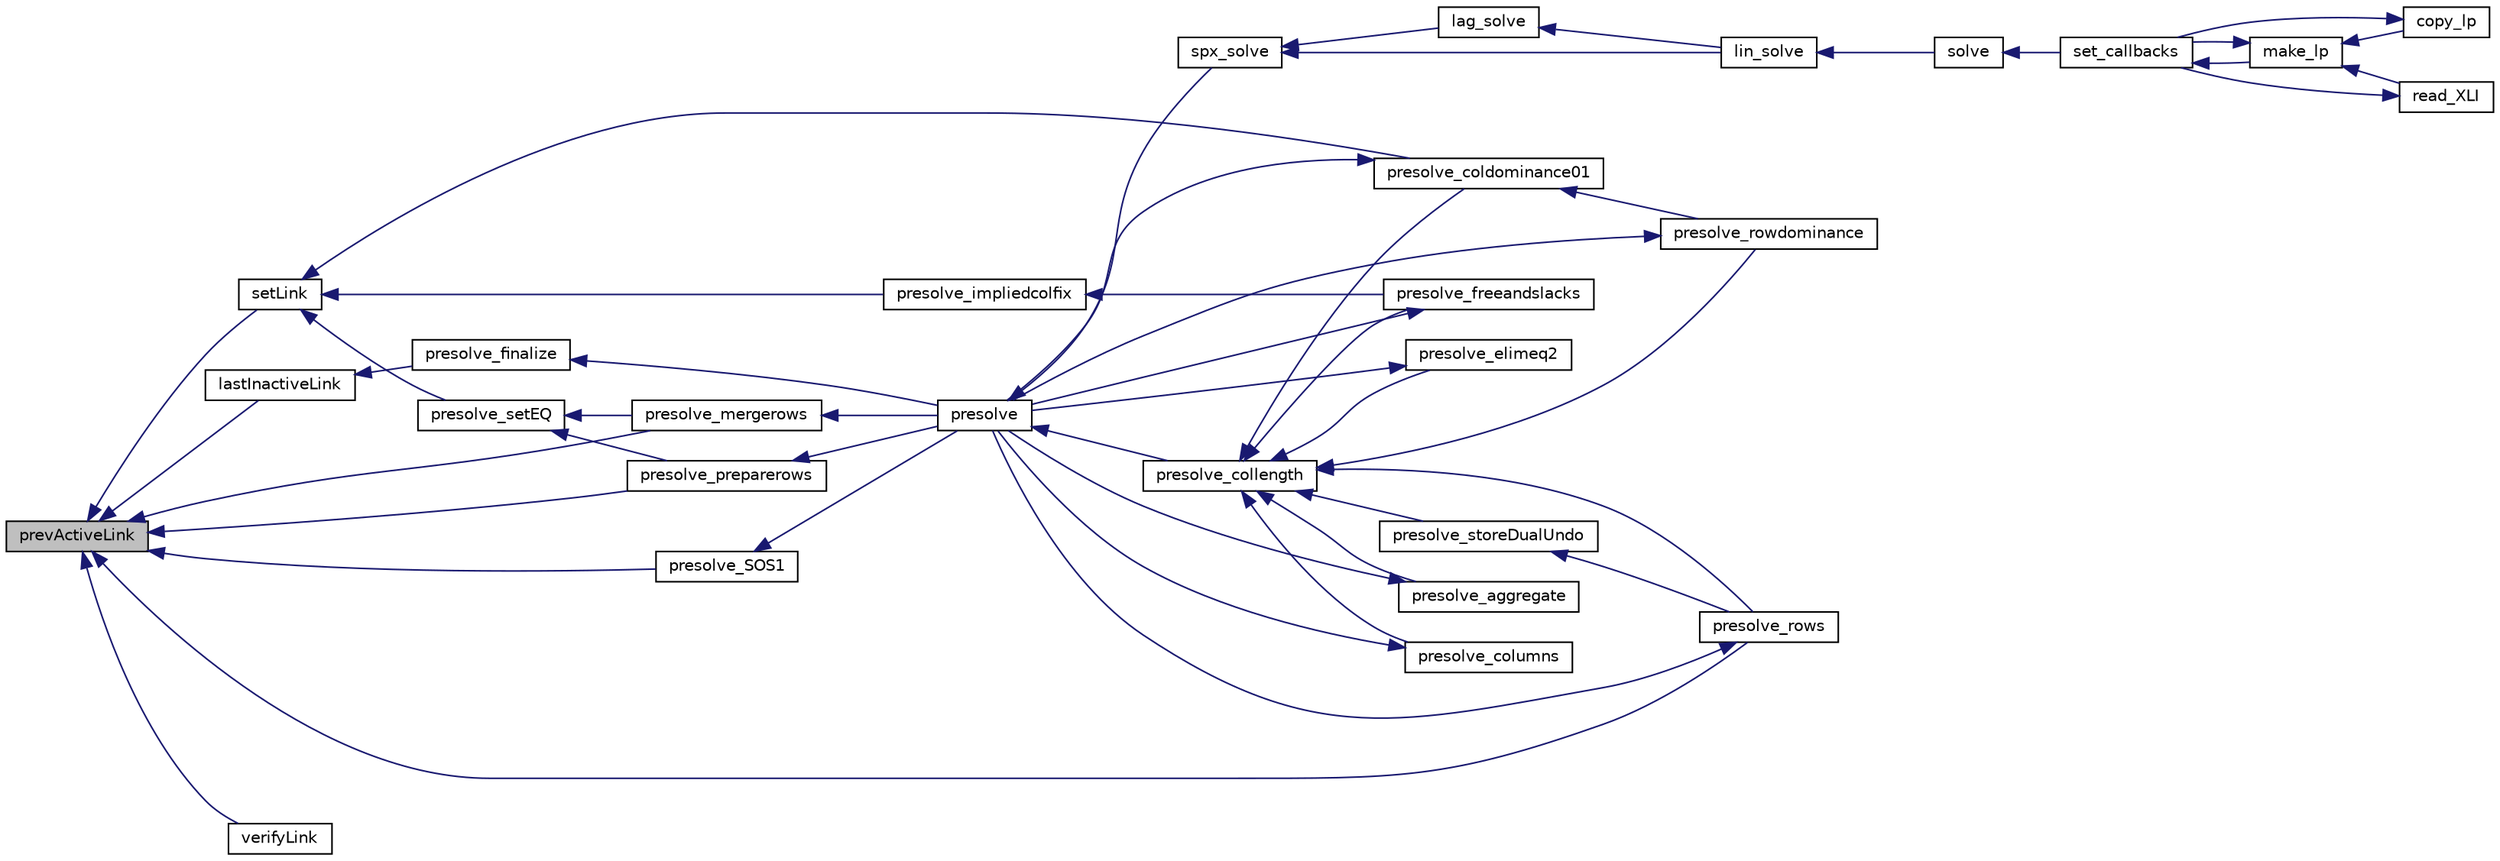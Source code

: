 digraph "prevActiveLink"
{
  edge [fontname="Helvetica",fontsize="10",labelfontname="Helvetica",labelfontsize="10"];
  node [fontname="Helvetica",fontsize="10",shape=record];
  rankdir="LR";
  Node1595 [label="prevActiveLink",height=0.2,width=0.4,color="black", fillcolor="grey75", style="filled", fontcolor="black"];
  Node1595 -> Node1596 [dir="back",color="midnightblue",fontsize="10",style="solid",fontname="Helvetica"];
  Node1596 [label="presolve_mergerows",height=0.2,width=0.4,color="black", fillcolor="white", style="filled",URL="$d3/da5/lp__presolve_8c.html#a77db38abe14bf53f38e48251cf339ad5"];
  Node1596 -> Node1597 [dir="back",color="midnightblue",fontsize="10",style="solid",fontname="Helvetica"];
  Node1597 [label="presolve",height=0.2,width=0.4,color="black", fillcolor="white", style="filled",URL="$da/dae/lp__presolve_8h.html#a63c9f891fb867de51e44d08313fdd585"];
  Node1597 -> Node1598 [dir="back",color="midnightblue",fontsize="10",style="solid",fontname="Helvetica"];
  Node1598 [label="presolve_collength",height=0.2,width=0.4,color="black", fillcolor="white", style="filled",URL="$da/dae/lp__presolve_8h.html#a58b595e285879c5d2996a0a6247d9389"];
  Node1598 -> Node1599 [dir="back",color="midnightblue",fontsize="10",style="solid",fontname="Helvetica"];
  Node1599 [label="presolve_storeDualUndo",height=0.2,width=0.4,color="black", fillcolor="white", style="filled",URL="$d3/da5/lp__presolve_8c.html#a1aba0570d1275e34fbd173aa558c4c14"];
  Node1599 -> Node1600 [dir="back",color="midnightblue",fontsize="10",style="solid",fontname="Helvetica"];
  Node1600 [label="presolve_rows",height=0.2,width=0.4,color="black", fillcolor="white", style="filled",URL="$d3/da5/lp__presolve_8c.html#a93c32e563cfede02af08bd1a3d46bd6d"];
  Node1600 -> Node1597 [dir="back",color="midnightblue",fontsize="10",style="solid",fontname="Helvetica"];
  Node1598 -> Node1601 [dir="back",color="midnightblue",fontsize="10",style="solid",fontname="Helvetica"];
  Node1601 [label="presolve_elimeq2",height=0.2,width=0.4,color="black", fillcolor="white", style="filled",URL="$d3/da5/lp__presolve_8c.html#a7844c56aa332fe22274fffac21b497b8"];
  Node1601 -> Node1597 [dir="back",color="midnightblue",fontsize="10",style="solid",fontname="Helvetica"];
  Node1598 -> Node1602 [dir="back",color="midnightblue",fontsize="10",style="solid",fontname="Helvetica"];
  Node1602 [label="presolve_rowdominance",height=0.2,width=0.4,color="black", fillcolor="white", style="filled",URL="$d3/da5/lp__presolve_8c.html#a7e03acd96990d99539251375f7faff4a"];
  Node1602 -> Node1597 [dir="back",color="midnightblue",fontsize="10",style="solid",fontname="Helvetica"];
  Node1598 -> Node1603 [dir="back",color="midnightblue",fontsize="10",style="solid",fontname="Helvetica"];
  Node1603 [label="presolve_coldominance01",height=0.2,width=0.4,color="black", fillcolor="white", style="filled",URL="$d3/da5/lp__presolve_8c.html#a38ba8dae4e0bbdd4ab2ab77f7d146596"];
  Node1603 -> Node1602 [dir="back",color="midnightblue",fontsize="10",style="solid",fontname="Helvetica"];
  Node1603 -> Node1597 [dir="back",color="midnightblue",fontsize="10",style="solid",fontname="Helvetica"];
  Node1598 -> Node1604 [dir="back",color="midnightblue",fontsize="10",style="solid",fontname="Helvetica"];
  Node1604 [label="presolve_aggregate",height=0.2,width=0.4,color="black", fillcolor="white", style="filled",URL="$d3/da5/lp__presolve_8c.html#accb9e4202e7222ff4aba91e3c15efa73"];
  Node1604 -> Node1597 [dir="back",color="midnightblue",fontsize="10",style="solid",fontname="Helvetica"];
  Node1598 -> Node1605 [dir="back",color="midnightblue",fontsize="10",style="solid",fontname="Helvetica"];
  Node1605 [label="presolve_columns",height=0.2,width=0.4,color="black", fillcolor="white", style="filled",URL="$d3/da5/lp__presolve_8c.html#ada5e067bb25106a6d8ecd75d23be8600"];
  Node1605 -> Node1597 [dir="back",color="midnightblue",fontsize="10",style="solid",fontname="Helvetica"];
  Node1598 -> Node1606 [dir="back",color="midnightblue",fontsize="10",style="solid",fontname="Helvetica"];
  Node1606 [label="presolve_freeandslacks",height=0.2,width=0.4,color="black", fillcolor="white", style="filled",URL="$d3/da5/lp__presolve_8c.html#a62d34320b14c8946670a7fc73a04828a"];
  Node1606 -> Node1597 [dir="back",color="midnightblue",fontsize="10",style="solid",fontname="Helvetica"];
  Node1598 -> Node1600 [dir="back",color="midnightblue",fontsize="10",style="solid",fontname="Helvetica"];
  Node1597 -> Node1607 [dir="back",color="midnightblue",fontsize="10",style="solid",fontname="Helvetica"];
  Node1607 [label="spx_solve",height=0.2,width=0.4,color="black", fillcolor="white", style="filled",URL="$d1/d0a/lp__simplex_8h.html#a3effc8b68c1fb21095e7324d83d0dbf7"];
  Node1607 -> Node1608 [dir="back",color="midnightblue",fontsize="10",style="solid",fontname="Helvetica"];
  Node1608 [label="lag_solve",height=0.2,width=0.4,color="black", fillcolor="white", style="filled",URL="$d1/d0a/lp__simplex_8h.html#a320e9e82c06466267a7cb7844c7767b8"];
  Node1608 -> Node1609 [dir="back",color="midnightblue",fontsize="10",style="solid",fontname="Helvetica"];
  Node1609 [label="lin_solve",height=0.2,width=0.4,color="black", fillcolor="white", style="filled",URL="$d1/d0a/lp__simplex_8h.html#a794b0beb471eb7ece9a694717b65b947"];
  Node1609 -> Node1610 [dir="back",color="midnightblue",fontsize="10",style="solid",fontname="Helvetica"];
  Node1610 [label="solve",height=0.2,width=0.4,color="black", fillcolor="white", style="filled",URL="$df/df7/lp__lib_8h.html#a0f4da3a192397e77e6fe92704d4fad3f"];
  Node1610 -> Node1611 [dir="back",color="midnightblue",fontsize="10",style="solid",fontname="Helvetica"];
  Node1611 [label="set_callbacks",height=0.2,width=0.4,color="black", fillcolor="white", style="filled",URL="$df/df7/lp__lib_8h.html#a929e8acb9704f61e16927c915c15cd07"];
  Node1611 -> Node1612 [dir="back",color="midnightblue",fontsize="10",style="solid",fontname="Helvetica"];
  Node1612 [label="make_lp",height=0.2,width=0.4,color="black", fillcolor="white", style="filled",URL="$df/df7/lp__lib_8h.html#a68a0333d84dd944f67e2a0ec72e346a9"];
  Node1612 -> Node1613 [dir="back",color="midnightblue",fontsize="10",style="solid",fontname="Helvetica"];
  Node1613 [label="copy_lp",height=0.2,width=0.4,color="black", fillcolor="white", style="filled",URL="$df/df7/lp__lib_8h.html#aca83ecdbc200b414db491306f3070ae9"];
  Node1613 -> Node1611 [dir="back",color="midnightblue",fontsize="10",style="solid",fontname="Helvetica"];
  Node1612 -> Node1611 [dir="back",color="midnightblue",fontsize="10",style="solid",fontname="Helvetica"];
  Node1612 -> Node1614 [dir="back",color="midnightblue",fontsize="10",style="solid",fontname="Helvetica"];
  Node1614 [label="read_XLI",height=0.2,width=0.4,color="black", fillcolor="white", style="filled",URL="$df/df7/lp__lib_8h.html#a351dd803960ab0dae2b39f2c65d3a58d"];
  Node1614 -> Node1611 [dir="back",color="midnightblue",fontsize="10",style="solid",fontname="Helvetica"];
  Node1607 -> Node1609 [dir="back",color="midnightblue",fontsize="10",style="solid",fontname="Helvetica"];
  Node1595 -> Node1615 [dir="back",color="midnightblue",fontsize="10",style="solid",fontname="Helvetica"];
  Node1615 [label="presolve_SOS1",height=0.2,width=0.4,color="black", fillcolor="white", style="filled",URL="$d3/da5/lp__presolve_8c.html#a1d9a2ad9814cc6f768f20a2412e9e1ae"];
  Node1615 -> Node1597 [dir="back",color="midnightblue",fontsize="10",style="solid",fontname="Helvetica"];
  Node1595 -> Node1616 [dir="back",color="midnightblue",fontsize="10",style="solid",fontname="Helvetica"];
  Node1616 [label="presolve_preparerows",height=0.2,width=0.4,color="black", fillcolor="white", style="filled",URL="$d3/da5/lp__presolve_8c.html#a8907ce5b9083799d1f9b1245a265a104"];
  Node1616 -> Node1597 [dir="back",color="midnightblue",fontsize="10",style="solid",fontname="Helvetica"];
  Node1595 -> Node1600 [dir="back",color="midnightblue",fontsize="10",style="solid",fontname="Helvetica"];
  Node1595 -> Node1617 [dir="back",color="midnightblue",fontsize="10",style="solid",fontname="Helvetica"];
  Node1617 [label="setLink",height=0.2,width=0.4,color="black", fillcolor="white", style="filled",URL="$d0/da2/lp__utils_8h.html#a0bfe1c4daeac3d11cf865e29c6e318c1"];
  Node1617 -> Node1618 [dir="back",color="midnightblue",fontsize="10",style="solid",fontname="Helvetica"];
  Node1618 [label="presolve_setEQ",height=0.2,width=0.4,color="black", fillcolor="white", style="filled",URL="$d3/da5/lp__presolve_8c.html#a098461ee2eb881674eb46af7b5219384"];
  Node1618 -> Node1596 [dir="back",color="midnightblue",fontsize="10",style="solid",fontname="Helvetica"];
  Node1618 -> Node1616 [dir="back",color="midnightblue",fontsize="10",style="solid",fontname="Helvetica"];
  Node1617 -> Node1619 [dir="back",color="midnightblue",fontsize="10",style="solid",fontname="Helvetica"];
  Node1619 [label="presolve_impliedcolfix",height=0.2,width=0.4,color="black", fillcolor="white", style="filled",URL="$d3/da5/lp__presolve_8c.html#a25320b5f693a313addfb4d08c8d8a4fc"];
  Node1619 -> Node1606 [dir="back",color="midnightblue",fontsize="10",style="solid",fontname="Helvetica"];
  Node1617 -> Node1603 [dir="back",color="midnightblue",fontsize="10",style="solid",fontname="Helvetica"];
  Node1595 -> Node1620 [dir="back",color="midnightblue",fontsize="10",style="solid",fontname="Helvetica"];
  Node1620 [label="lastInactiveLink",height=0.2,width=0.4,color="black", fillcolor="white", style="filled",URL="$d0/da2/lp__utils_8h.html#a20d3cc0e5bbac9a50bad03b585c5680e"];
  Node1620 -> Node1621 [dir="back",color="midnightblue",fontsize="10",style="solid",fontname="Helvetica"];
  Node1621 [label="presolve_finalize",height=0.2,width=0.4,color="black", fillcolor="white", style="filled",URL="$d3/da5/lp__presolve_8c.html#a46c3fddf42b480372a735f9cc14c5c38"];
  Node1621 -> Node1597 [dir="back",color="midnightblue",fontsize="10",style="solid",fontname="Helvetica"];
  Node1595 -> Node1622 [dir="back",color="midnightblue",fontsize="10",style="solid",fontname="Helvetica"];
  Node1622 [label="verifyLink",height=0.2,width=0.4,color="black", fillcolor="white", style="filled",URL="$d0/da2/lp__utils_8h.html#aa79c8e4642e99690361beddd8203ea93"];
}
